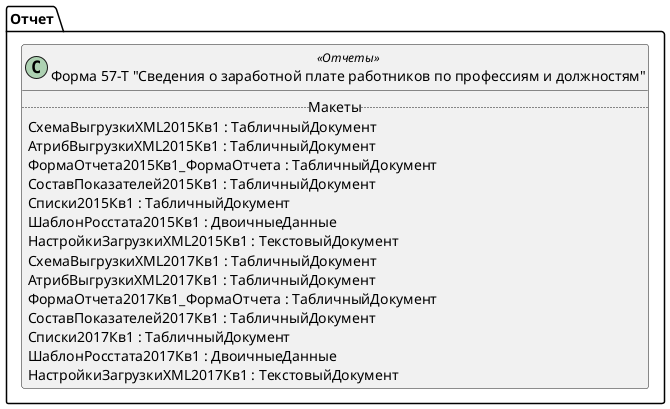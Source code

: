 ﻿@startuml РегламентированныйОтчетСтатистикаФорма57Т
'!include templates.wsd
'..\include templates.wsd
class Отчет.РегламентированныйОтчетСтатистикаФорма57Т as "Форма 57-Т "Сведения о заработной плате работников по профессиям и должностям"" <<Отчеты>>
{
..Макеты..
СхемаВыгрузкиXML2015Кв1 : ТабличныйДокумент
АтрибВыгрузкиXML2015Кв1 : ТабличныйДокумент
ФормаОтчета2015Кв1_ФормаОтчета : ТабличныйДокумент
СоставПоказателей2015Кв1 : ТабличныйДокумент
Списки2015Кв1 : ТабличныйДокумент
ШаблонРосстата2015Кв1 : ДвоичныеДанные
НастройкиЗагрузкиXML2015Кв1 : ТекстовыйДокумент
СхемаВыгрузкиXML2017Кв1 : ТабличныйДокумент
АтрибВыгрузкиXML2017Кв1 : ТабличныйДокумент
ФормаОтчета2017Кв1_ФормаОтчета : ТабличныйДокумент
СоставПоказателей2017Кв1 : ТабличныйДокумент
Списки2017Кв1 : ТабличныйДокумент
ШаблонРосстата2017Кв1 : ДвоичныеДанные
НастройкиЗагрузкиXML2017Кв1 : ТекстовыйДокумент
}
@enduml

